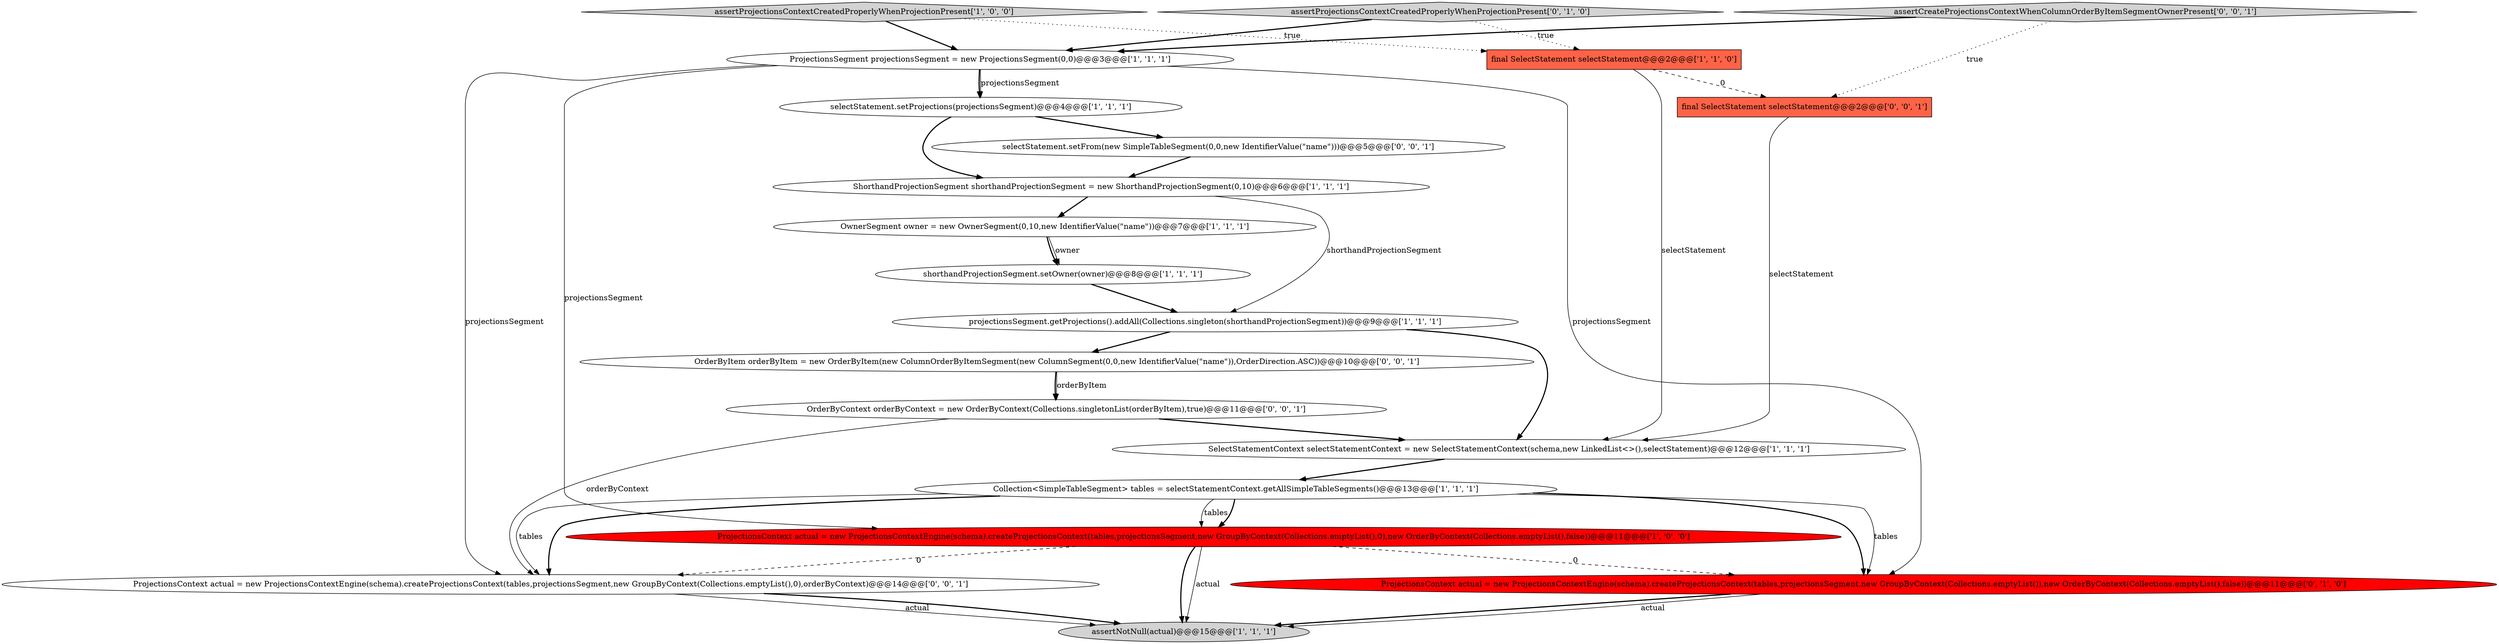 digraph {
19 [style = filled, label = "assertCreateProjectionsContextWhenColumnOrderByItemSegmentOwnerPresent['0', '0', '1']", fillcolor = lightgray, shape = diamond image = "AAA0AAABBB3BBB"];
1 [style = filled, label = "assertNotNull(actual)@@@15@@@['1', '1', '1']", fillcolor = lightgray, shape = ellipse image = "AAA0AAABBB1BBB"];
3 [style = filled, label = "ProjectionsContext actual = new ProjectionsContextEngine(schema).createProjectionsContext(tables,projectionsSegment,new GroupByContext(Collections.emptyList(),0),new OrderByContext(Collections.emptyList(),false))@@@11@@@['1', '0', '0']", fillcolor = red, shape = ellipse image = "AAA1AAABBB1BBB"];
4 [style = filled, label = "SelectStatementContext selectStatementContext = new SelectStatementContext(schema,new LinkedList<>(),selectStatement)@@@12@@@['1', '1', '1']", fillcolor = white, shape = ellipse image = "AAA0AAABBB1BBB"];
6 [style = filled, label = "selectStatement.setProjections(projectionsSegment)@@@4@@@['1', '1', '1']", fillcolor = white, shape = ellipse image = "AAA0AAABBB1BBB"];
10 [style = filled, label = "final SelectStatement selectStatement@@@2@@@['1', '1', '0']", fillcolor = tomato, shape = box image = "AAA0AAABBB1BBB"];
13 [style = filled, label = "assertProjectionsContextCreatedProperlyWhenProjectionPresent['0', '1', '0']", fillcolor = lightgray, shape = diamond image = "AAA0AAABBB2BBB"];
14 [style = filled, label = "final SelectStatement selectStatement@@@2@@@['0', '0', '1']", fillcolor = tomato, shape = box image = "AAA0AAABBB3BBB"];
16 [style = filled, label = "selectStatement.setFrom(new SimpleTableSegment(0,0,new IdentifierValue(\"name\")))@@@5@@@['0', '0', '1']", fillcolor = white, shape = ellipse image = "AAA0AAABBB3BBB"];
8 [style = filled, label = "Collection<SimpleTableSegment> tables = selectStatementContext.getAllSimpleTableSegments()@@@13@@@['1', '1', '1']", fillcolor = white, shape = ellipse image = "AAA0AAABBB1BBB"];
12 [style = filled, label = "ProjectionsContext actual = new ProjectionsContextEngine(schema).createProjectionsContext(tables,projectionsSegment,new GroupByContext(Collections.emptyList()),new OrderByContext(Collections.emptyList(),false))@@@11@@@['0', '1', '0']", fillcolor = red, shape = ellipse image = "AAA1AAABBB2BBB"];
18 [style = filled, label = "ProjectionsContext actual = new ProjectionsContextEngine(schema).createProjectionsContext(tables,projectionsSegment,new GroupByContext(Collections.emptyList(),0),orderByContext)@@@14@@@['0', '0', '1']", fillcolor = white, shape = ellipse image = "AAA0AAABBB3BBB"];
11 [style = filled, label = "assertProjectionsContextCreatedProperlyWhenProjectionPresent['1', '0', '0']", fillcolor = lightgray, shape = diamond image = "AAA0AAABBB1BBB"];
7 [style = filled, label = "OwnerSegment owner = new OwnerSegment(0,10,new IdentifierValue(\"name\"))@@@7@@@['1', '1', '1']", fillcolor = white, shape = ellipse image = "AAA0AAABBB1BBB"];
2 [style = filled, label = "shorthandProjectionSegment.setOwner(owner)@@@8@@@['1', '1', '1']", fillcolor = white, shape = ellipse image = "AAA0AAABBB1BBB"];
15 [style = filled, label = "OrderByContext orderByContext = new OrderByContext(Collections.singletonList(orderByItem),true)@@@11@@@['0', '0', '1']", fillcolor = white, shape = ellipse image = "AAA0AAABBB3BBB"];
0 [style = filled, label = "ShorthandProjectionSegment shorthandProjectionSegment = new ShorthandProjectionSegment(0,10)@@@6@@@['1', '1', '1']", fillcolor = white, shape = ellipse image = "AAA0AAABBB1BBB"];
17 [style = filled, label = "OrderByItem orderByItem = new OrderByItem(new ColumnOrderByItemSegment(new ColumnSegment(0,0,new IdentifierValue(\"name\")),OrderDirection.ASC))@@@10@@@['0', '0', '1']", fillcolor = white, shape = ellipse image = "AAA0AAABBB3BBB"];
5 [style = filled, label = "projectionsSegment.getProjections().addAll(Collections.singleton(shorthandProjectionSegment))@@@9@@@['1', '1', '1']", fillcolor = white, shape = ellipse image = "AAA0AAABBB1BBB"];
9 [style = filled, label = "ProjectionsSegment projectionsSegment = new ProjectionsSegment(0,0)@@@3@@@['1', '1', '1']", fillcolor = white, shape = ellipse image = "AAA0AAABBB1BBB"];
19->14 [style = dotted, label="true"];
16->0 [style = bold, label=""];
8->3 [style = solid, label="tables"];
8->18 [style = solid, label="tables"];
8->12 [style = solid, label="tables"];
3->1 [style = bold, label=""];
8->18 [style = bold, label=""];
11->10 [style = dotted, label="true"];
3->18 [style = dashed, label="0"];
8->3 [style = bold, label=""];
9->3 [style = solid, label="projectionsSegment"];
6->0 [style = bold, label=""];
9->12 [style = solid, label="projectionsSegment"];
18->1 [style = solid, label="actual"];
11->9 [style = bold, label=""];
17->15 [style = solid, label="orderByItem"];
12->1 [style = bold, label=""];
5->17 [style = bold, label=""];
13->10 [style = dotted, label="true"];
9->6 [style = bold, label=""];
15->18 [style = solid, label="orderByContext"];
3->1 [style = solid, label="actual"];
0->7 [style = bold, label=""];
9->18 [style = solid, label="projectionsSegment"];
7->2 [style = solid, label="owner"];
3->12 [style = dashed, label="0"];
10->4 [style = solid, label="selectStatement"];
18->1 [style = bold, label=""];
19->9 [style = bold, label=""];
6->16 [style = bold, label=""];
9->6 [style = solid, label="projectionsSegment"];
7->2 [style = bold, label=""];
5->4 [style = bold, label=""];
15->4 [style = bold, label=""];
17->15 [style = bold, label=""];
12->1 [style = solid, label="actual"];
0->5 [style = solid, label="shorthandProjectionSegment"];
4->8 [style = bold, label=""];
13->9 [style = bold, label=""];
14->4 [style = solid, label="selectStatement"];
10->14 [style = dashed, label="0"];
8->12 [style = bold, label=""];
2->5 [style = bold, label=""];
}
